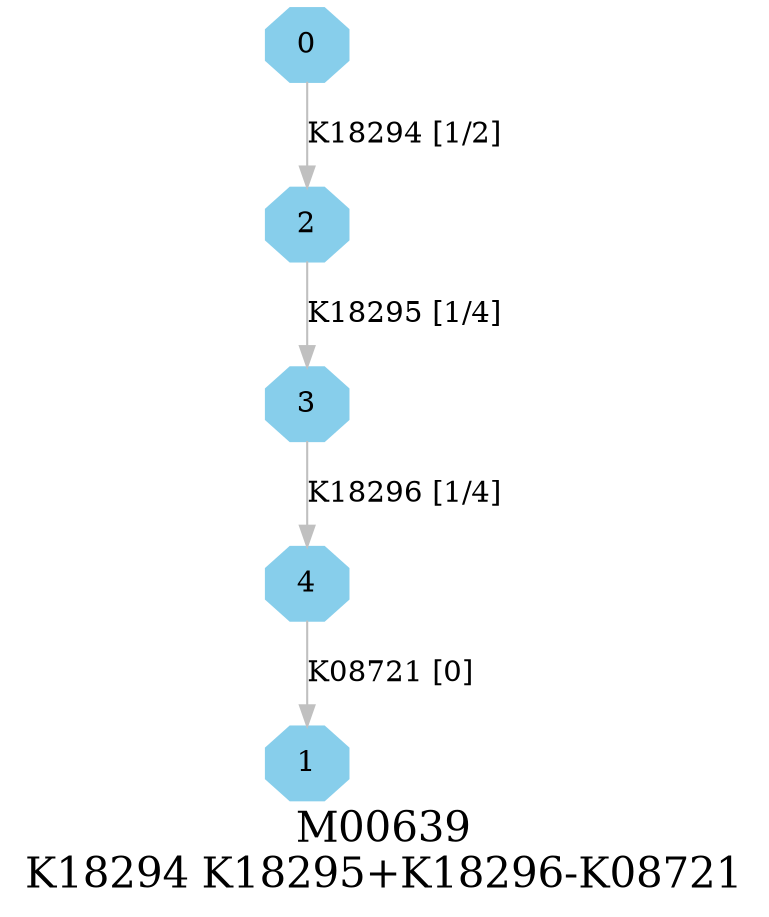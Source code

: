 digraph G {
graph [label="M00639
K18294 K18295+K18296-K08721",fontsize=20];
node [shape=box,style=filled];
edge [len=3,color=grey];
{node [width=.3,height=.3,shape=octagon,style=filled,color=skyblue] 0 1 2 3 4 }
0 -> 2 [label="K18294 [1/2]"];
2 -> 3 [label="K18295 [1/4]"];
3 -> 4 [label="K18296 [1/4]"];
4 -> 1 [label="K08721 [0]"];
}